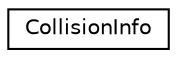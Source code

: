 digraph G
{
  edge [fontname="Helvetica",fontsize="10",labelfontname="Helvetica",labelfontsize="10"];
  node [fontname="Helvetica",fontsize="10",shape=record];
  rankdir="LR";
  Node1 [label="CollisionInfo",height=0.2,width=0.4,color="black", fillcolor="white", style="filled",URL="$class_collision_info.html"];
}

